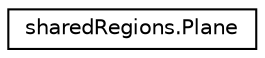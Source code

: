 digraph "Graphical Class Hierarchy"
{
  edge [fontname="Helvetica",fontsize="10",labelfontname="Helvetica",labelfontsize="10"];
  node [fontname="Helvetica",fontsize="10",shape=record];
  rankdir="LR";
  Node0 [label="sharedRegions.Plane",height=0.2,width=0.4,color="black", fillcolor="white", style="filled",URL="$classshared_regions_1_1_plane.html"];
}
